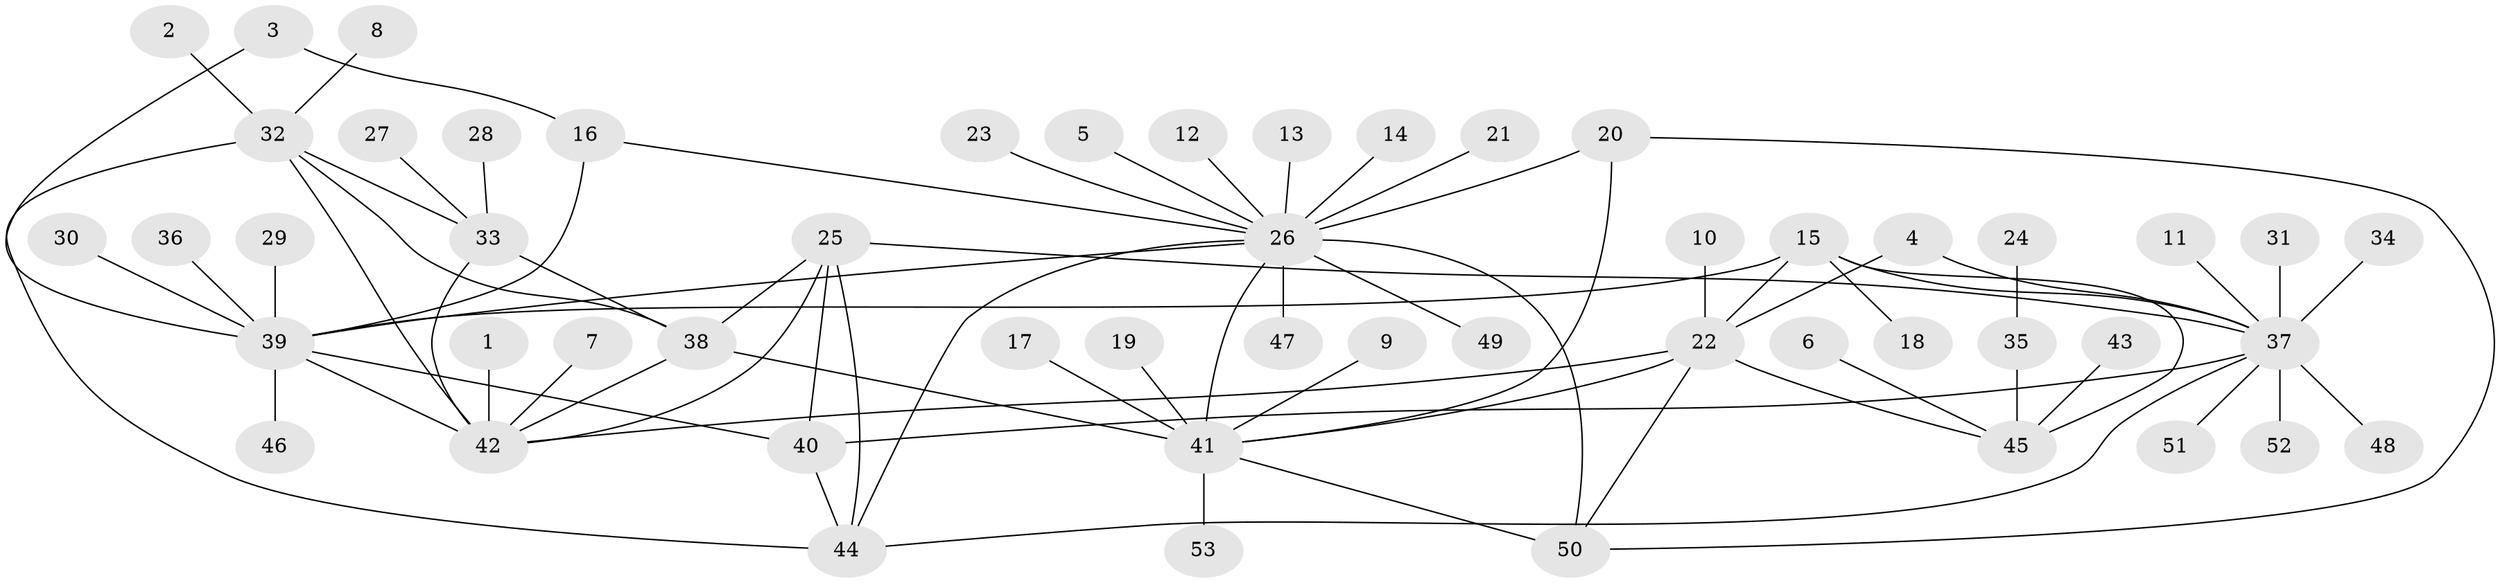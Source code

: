 // original degree distribution, {7: 0.038834951456310676, 12: 0.019417475728155338, 6: 0.0970873786407767, 11: 0.009708737864077669, 8: 0.02912621359223301, 9: 0.019417475728155338, 5: 0.019417475728155338, 14: 0.009708737864077669, 1: 0.5922330097087378, 3: 0.019417475728155338, 2: 0.14563106796116504}
// Generated by graph-tools (version 1.1) at 2025/26/03/09/25 03:26:44]
// undirected, 53 vertices, 74 edges
graph export_dot {
graph [start="1"]
  node [color=gray90,style=filled];
  1;
  2;
  3;
  4;
  5;
  6;
  7;
  8;
  9;
  10;
  11;
  12;
  13;
  14;
  15;
  16;
  17;
  18;
  19;
  20;
  21;
  22;
  23;
  24;
  25;
  26;
  27;
  28;
  29;
  30;
  31;
  32;
  33;
  34;
  35;
  36;
  37;
  38;
  39;
  40;
  41;
  42;
  43;
  44;
  45;
  46;
  47;
  48;
  49;
  50;
  51;
  52;
  53;
  1 -- 42 [weight=1.0];
  2 -- 32 [weight=1.0];
  3 -- 16 [weight=2.0];
  3 -- 39 [weight=2.0];
  4 -- 22 [weight=1.0];
  4 -- 37 [weight=1.0];
  5 -- 26 [weight=1.0];
  6 -- 45 [weight=1.0];
  7 -- 42 [weight=1.0];
  8 -- 32 [weight=1.0];
  9 -- 41 [weight=1.0];
  10 -- 22 [weight=1.0];
  11 -- 37 [weight=1.0];
  12 -- 26 [weight=1.0];
  13 -- 26 [weight=1.0];
  14 -- 26 [weight=1.0];
  15 -- 18 [weight=1.0];
  15 -- 22 [weight=4.0];
  15 -- 37 [weight=1.0];
  15 -- 39 [weight=1.0];
  15 -- 45 [weight=2.0];
  16 -- 26 [weight=1.0];
  16 -- 39 [weight=4.0];
  17 -- 41 [weight=1.0];
  19 -- 41 [weight=1.0];
  20 -- 26 [weight=2.0];
  20 -- 41 [weight=1.0];
  20 -- 50 [weight=1.0];
  21 -- 26 [weight=1.0];
  22 -- 41 [weight=1.0];
  22 -- 42 [weight=1.0];
  22 -- 45 [weight=2.0];
  22 -- 50 [weight=1.0];
  23 -- 26 [weight=1.0];
  24 -- 35 [weight=1.0];
  25 -- 37 [weight=1.0];
  25 -- 38 [weight=1.0];
  25 -- 40 [weight=2.0];
  25 -- 42 [weight=1.0];
  25 -- 44 [weight=1.0];
  26 -- 39 [weight=1.0];
  26 -- 41 [weight=2.0];
  26 -- 44 [weight=1.0];
  26 -- 47 [weight=1.0];
  26 -- 49 [weight=1.0];
  26 -- 50 [weight=2.0];
  27 -- 33 [weight=1.0];
  28 -- 33 [weight=1.0];
  29 -- 39 [weight=1.0];
  30 -- 39 [weight=1.0];
  31 -- 37 [weight=1.0];
  32 -- 33 [weight=1.0];
  32 -- 38 [weight=1.0];
  32 -- 42 [weight=2.0];
  32 -- 44 [weight=1.0];
  33 -- 38 [weight=1.0];
  33 -- 42 [weight=2.0];
  34 -- 37 [weight=1.0];
  35 -- 45 [weight=1.0];
  36 -- 39 [weight=1.0];
  37 -- 40 [weight=2.0];
  37 -- 44 [weight=1.0];
  37 -- 48 [weight=1.0];
  37 -- 51 [weight=1.0];
  37 -- 52 [weight=1.0];
  38 -- 41 [weight=1.0];
  38 -- 42 [weight=2.0];
  39 -- 40 [weight=1.0];
  39 -- 42 [weight=1.0];
  39 -- 46 [weight=1.0];
  40 -- 44 [weight=2.0];
  41 -- 50 [weight=1.0];
  41 -- 53 [weight=1.0];
  43 -- 45 [weight=1.0];
}

